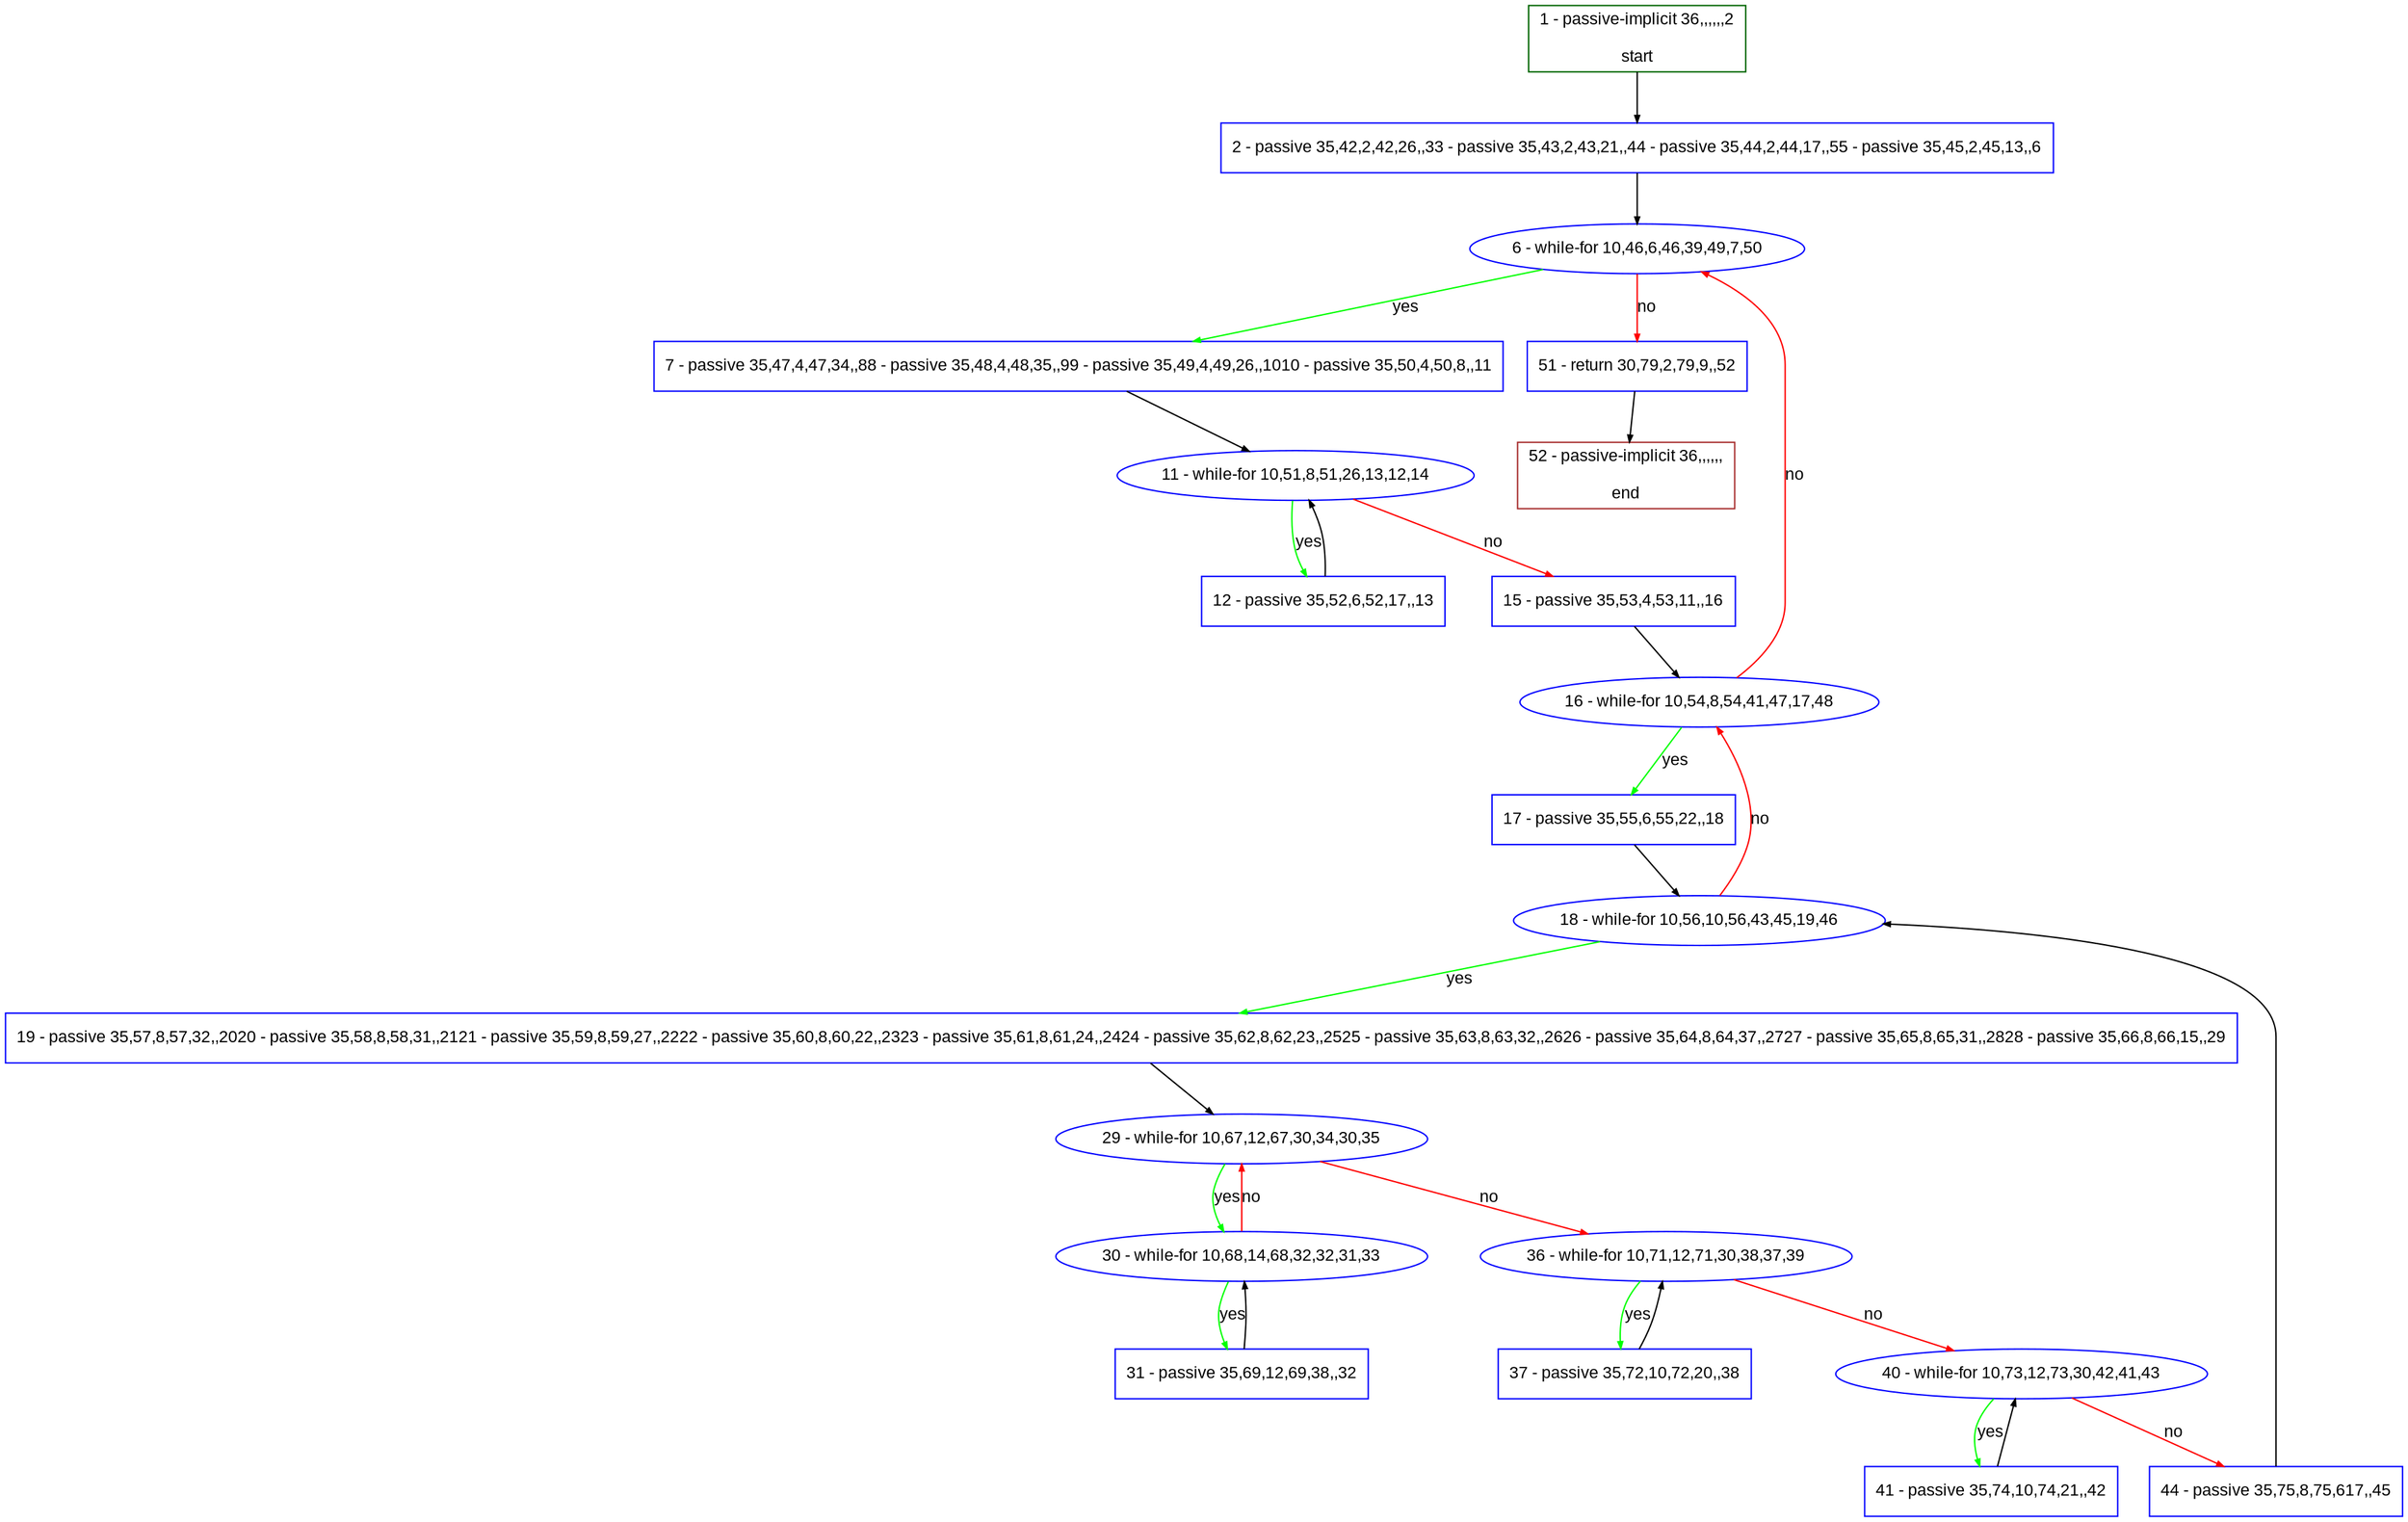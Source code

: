 digraph "" {
  graph [pack="true", label="", fontsize="12", packmode="clust", fontname="Arial", fillcolor="#FFFFCC", bgcolor="white", style="rounded,filled", compound="true"];
  node [node_initialized="no", label="", color="grey", fontsize="12", fillcolor="white", fontname="Arial", style="filled", shape="rectangle", compound="true", fixedsize="false"];
  edge [fontcolor="black", arrowhead="normal", arrowtail="none", arrowsize="0.5", ltail="", label="", color="black", fontsize="12", lhead="", fontname="Arial", dir="forward", compound="true"];
  __N1 [label="2 - passive 35,42,2,42,26,,33 - passive 35,43,2,43,21,,44 - passive 35,44,2,44,17,,55 - passive 35,45,2,45,13,,6", color="#0000ff", fillcolor="#ffffff", style="filled", shape="box"];
  __N2 [label="1 - passive-implicit 36,,,,,,2\n\nstart", color="#006400", fillcolor="#ffffff", style="filled", shape="box"];
  __N3 [label="6 - while-for 10,46,6,46,39,49,7,50", color="#0000ff", fillcolor="#ffffff", style="filled", shape="oval"];
  __N4 [label="7 - passive 35,47,4,47,34,,88 - passive 35,48,4,48,35,,99 - passive 35,49,4,49,26,,1010 - passive 35,50,4,50,8,,11", color="#0000ff", fillcolor="#ffffff", style="filled", shape="box"];
  __N5 [label="51 - return 30,79,2,79,9,,52", color="#0000ff", fillcolor="#ffffff", style="filled", shape="box"];
  __N6 [label="11 - while-for 10,51,8,51,26,13,12,14", color="#0000ff", fillcolor="#ffffff", style="filled", shape="oval"];
  __N7 [label="12 - passive 35,52,6,52,17,,13", color="#0000ff", fillcolor="#ffffff", style="filled", shape="box"];
  __N8 [label="15 - passive 35,53,4,53,11,,16", color="#0000ff", fillcolor="#ffffff", style="filled", shape="box"];
  __N9 [label="16 - while-for 10,54,8,54,41,47,17,48", color="#0000ff", fillcolor="#ffffff", style="filled", shape="oval"];
  __N10 [label="17 - passive 35,55,6,55,22,,18", color="#0000ff", fillcolor="#ffffff", style="filled", shape="box"];
  __N11 [label="18 - while-for 10,56,10,56,43,45,19,46", color="#0000ff", fillcolor="#ffffff", style="filled", shape="oval"];
  __N12 [label="19 - passive 35,57,8,57,32,,2020 - passive 35,58,8,58,31,,2121 - passive 35,59,8,59,27,,2222 - passive 35,60,8,60,22,,2323 - passive 35,61,8,61,24,,2424 - passive 35,62,8,62,23,,2525 - passive 35,63,8,63,32,,2626 - passive 35,64,8,64,37,,2727 - passive 35,65,8,65,31,,2828 - passive 35,66,8,66,15,,29", color="#0000ff", fillcolor="#ffffff", style="filled", shape="box"];
  __N13 [label="29 - while-for 10,67,12,67,30,34,30,35", color="#0000ff", fillcolor="#ffffff", style="filled", shape="oval"];
  __N14 [label="30 - while-for 10,68,14,68,32,32,31,33", color="#0000ff", fillcolor="#ffffff", style="filled", shape="oval"];
  __N15 [label="36 - while-for 10,71,12,71,30,38,37,39", color="#0000ff", fillcolor="#ffffff", style="filled", shape="oval"];
  __N16 [label="31 - passive 35,69,12,69,38,,32", color="#0000ff", fillcolor="#ffffff", style="filled", shape="box"];
  __N17 [label="37 - passive 35,72,10,72,20,,38", color="#0000ff", fillcolor="#ffffff", style="filled", shape="box"];
  __N18 [label="40 - while-for 10,73,12,73,30,42,41,43", color="#0000ff", fillcolor="#ffffff", style="filled", shape="oval"];
  __N19 [label="41 - passive 35,74,10,74,21,,42", color="#0000ff", fillcolor="#ffffff", style="filled", shape="box"];
  __N20 [label="44 - passive 35,75,8,75,617,,45", color="#0000ff", fillcolor="#ffffff", style="filled", shape="box"];
  __N21 [label="52 - passive-implicit 36,,,,,,\n\nend", color="#a52a2a", fillcolor="#ffffff", style="filled", shape="box"];
  __N2 -> __N1 [arrowhead="normal", arrowtail="none", color="#000000", label="", dir="forward"];
  __N1 -> __N3 [arrowhead="normal", arrowtail="none", color="#000000", label="", dir="forward"];
  __N3 -> __N4 [arrowhead="normal", arrowtail="none", color="#00ff00", label="yes", dir="forward"];
  __N3 -> __N5 [arrowhead="normal", arrowtail="none", color="#ff0000", label="no", dir="forward"];
  __N4 -> __N6 [arrowhead="normal", arrowtail="none", color="#000000", label="", dir="forward"];
  __N6 -> __N7 [arrowhead="normal", arrowtail="none", color="#00ff00", label="yes", dir="forward"];
  __N7 -> __N6 [arrowhead="normal", arrowtail="none", color="#000000", label="", dir="forward"];
  __N6 -> __N8 [arrowhead="normal", arrowtail="none", color="#ff0000", label="no", dir="forward"];
  __N8 -> __N9 [arrowhead="normal", arrowtail="none", color="#000000", label="", dir="forward"];
  __N9 -> __N3 [arrowhead="normal", arrowtail="none", color="#ff0000", label="no", dir="forward"];
  __N9 -> __N10 [arrowhead="normal", arrowtail="none", color="#00ff00", label="yes", dir="forward"];
  __N10 -> __N11 [arrowhead="normal", arrowtail="none", color="#000000", label="", dir="forward"];
  __N11 -> __N9 [arrowhead="normal", arrowtail="none", color="#ff0000", label="no", dir="forward"];
  __N11 -> __N12 [arrowhead="normal", arrowtail="none", color="#00ff00", label="yes", dir="forward"];
  __N12 -> __N13 [arrowhead="normal", arrowtail="none", color="#000000", label="", dir="forward"];
  __N13 -> __N14 [arrowhead="normal", arrowtail="none", color="#00ff00", label="yes", dir="forward"];
  __N14 -> __N13 [arrowhead="normal", arrowtail="none", color="#ff0000", label="no", dir="forward"];
  __N13 -> __N15 [arrowhead="normal", arrowtail="none", color="#ff0000", label="no", dir="forward"];
  __N14 -> __N16 [arrowhead="normal", arrowtail="none", color="#00ff00", label="yes", dir="forward"];
  __N16 -> __N14 [arrowhead="normal", arrowtail="none", color="#000000", label="", dir="forward"];
  __N15 -> __N17 [arrowhead="normal", arrowtail="none", color="#00ff00", label="yes", dir="forward"];
  __N17 -> __N15 [arrowhead="normal", arrowtail="none", color="#000000", label="", dir="forward"];
  __N15 -> __N18 [arrowhead="normal", arrowtail="none", color="#ff0000", label="no", dir="forward"];
  __N18 -> __N19 [arrowhead="normal", arrowtail="none", color="#00ff00", label="yes", dir="forward"];
  __N19 -> __N18 [arrowhead="normal", arrowtail="none", color="#000000", label="", dir="forward"];
  __N18 -> __N20 [arrowhead="normal", arrowtail="none", color="#ff0000", label="no", dir="forward"];
  __N20 -> __N11 [arrowhead="normal", arrowtail="none", color="#000000", label="", dir="forward"];
  __N5 -> __N21 [arrowhead="normal", arrowtail="none", color="#000000", label="", dir="forward"];
}
